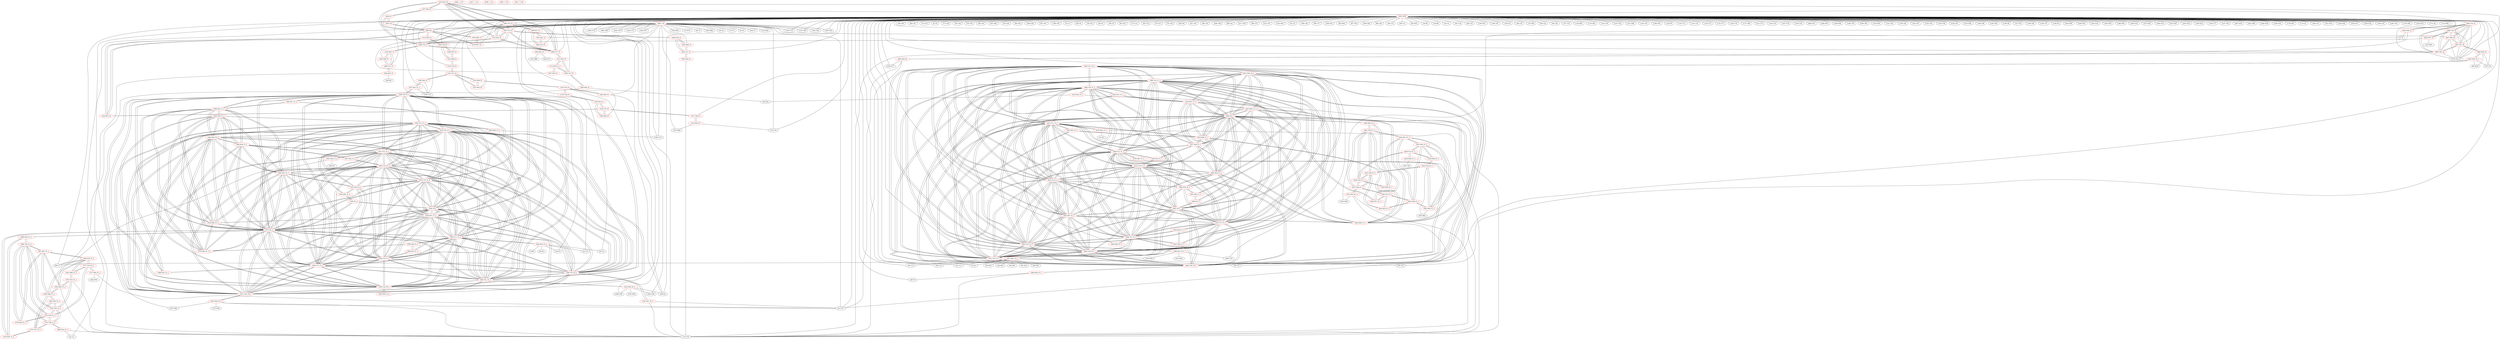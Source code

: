 graph {
	276 [label="(276) R35_T2" color=red]
	277 [label="(277) R52_T1"]
	275 [label="(275) T22_T1"]
	296 [label="(296) T14_T1"]
	297 [label="(297) T15_T1"]
	299 [label="(299) T17_T1"]
	298 [label="(298) T16_T1"]
	312 [label="(312) R35_T1"]
	277 [label="(277) R52_T1" color=red]
	282 [label="(282) D1"]
	276 [label="(276) R35_T2"]
	275 [label="(275) T22_T1"]
	278 [label="(278) R58_T1" color=red]
	279 [label="(279) R57_T1"]
	280 [label="(280) D2"]
	279 [label="(279) R57_T1" color=red]
	280 [label="(280) D2"]
	278 [label="(278) R58_T1"]
	280 [label="(280) D2" color=red]
	282 [label="(282) D1"]
	281 [label="(281) C8"]
	279 [label="(279) R57_T1"]
	278 [label="(278) R58_T1"]
	322 [label="(322) R51_P1"]
	331 [label="(331) R50_P1"]
	281 [label="(281) C8" color=red]
	282 [label="(282) D1"]
	280 [label="(280) D2"]
	282 [label="(282) D1" color=red]
	280 [label="(280) D2"]
	281 [label="(281) C8"]
	277 [label="(277) R52_T1"]
	283 [label="(283) R36_T2" color=red]
	1 [label="(1) P1"]
	112 [label="(112) U8"]
	288 [label="(288) T18_T2"]
	284 [label="(284) R37_T2" color=red]
	195 [label="(195) U14"]
	216 [label="(216) R67"]
	289 [label="(289) T19_T2"]
	285 [label="(285) R38_T2" color=red]
	217 [label="(217) P7"]
	236 [label="(236) D17"]
	112 [label="(112) U8"]
	290 [label="(290) T20_T2"]
	286 [label="(286) R39_T2" color=red]
	69 [label="(69) R28"]
	67 [label="(67) U6"]
	400 [label="(400) R39_T2_3"]
	291 [label="(291) T21_T2"]
	287 [label="(287) R40_T2" color=red]
	290 [label="(290) T20_T2"]
	291 [label="(291) T21_T2"]
	289 [label="(289) T19_T2"]
	275 [label="(275) T22_T1"]
	288 [label="(288) T18_T2"]
	288 [label="(288) T18_T2" color=red]
	290 [label="(290) T20_T2"]
	291 [label="(291) T21_T2"]
	289 [label="(289) T19_T2"]
	287 [label="(287) R40_T2"]
	275 [label="(275) T22_T1"]
	283 [label="(283) R36_T2"]
	289 [label="(289) T19_T2" color=red]
	290 [label="(290) T20_T2"]
	291 [label="(291) T21_T2"]
	287 [label="(287) R40_T2"]
	275 [label="(275) T22_T1"]
	288 [label="(288) T18_T2"]
	284 [label="(284) R37_T2"]
	290 [label="(290) T20_T2" color=red]
	291 [label="(291) T21_T2"]
	289 [label="(289) T19_T2"]
	287 [label="(287) R40_T2"]
	275 [label="(275) T22_T1"]
	288 [label="(288) T18_T2"]
	285 [label="(285) R38_T2"]
	291 [label="(291) T21_T2" color=red]
	290 [label="(290) T20_T2"]
	289 [label="(289) T19_T2"]
	287 [label="(287) R40_T2"]
	275 [label="(275) T22_T1"]
	288 [label="(288) T18_T2"]
	286 [label="(286) R39_T2"]
	292 [label="(292) T10_T1" color=red]
	300 [label="(300) R23_T1"]
	308 [label="(308) R31_T1"]
	301 [label="(301) R27_T1"]
	293 [label="(293) T11_T1" color=red]
	305 [label="(305) R24_T1"]
	309 [label="(309) R32_T1"]
	302 [label="(302) R28_T1"]
	294 [label="(294) T12_T1" color=red]
	310 [label="(310) R33_T1"]
	303 [label="(303) R29_T1"]
	304 [label="(304) R25_T1"]
	295 [label="(295) T13_T1" color=red]
	311 [label="(311) R34_T1"]
	313 [label="(313) R30_T1_T"]
	306 [label="(306) R26_T1"]
	296 [label="(296) T14_T1" color=red]
	297 [label="(297) T15_T1"]
	299 [label="(299) T17_T1"]
	298 [label="(298) T16_T1"]
	312 [label="(312) R35_T1"]
	276 [label="(276) R35_T2"]
	308 [label="(308) R31_T1"]
	297 [label="(297) T15_T1" color=red]
	296 [label="(296) T14_T1"]
	299 [label="(299) T17_T1"]
	298 [label="(298) T16_T1"]
	312 [label="(312) R35_T1"]
	276 [label="(276) R35_T2"]
	309 [label="(309) R32_T1"]
	298 [label="(298) T16_T1" color=red]
	296 [label="(296) T14_T1"]
	297 [label="(297) T15_T1"]
	299 [label="(299) T17_T1"]
	312 [label="(312) R35_T1"]
	276 [label="(276) R35_T2"]
	310 [label="(310) R33_T1"]
	299 [label="(299) T17_T1" color=red]
	296 [label="(296) T14_T1"]
	297 [label="(297) T15_T1"]
	298 [label="(298) T16_T1"]
	312 [label="(312) R35_T1"]
	276 [label="(276) R35_T2"]
	311 [label="(311) R34_T1"]
	300 [label="(300) R23_T1" color=red]
	228 [label="(228) D13"]
	274 [label="(274) R80"]
	292 [label="(292) T10_T1"]
	301 [label="(301) R27_T1" color=red]
	308 [label="(308) R31_T1"]
	292 [label="(292) T10_T1"]
	302 [label="(302) R28_T1" color=red]
	309 [label="(309) R32_T1"]
	293 [label="(293) T11_T1"]
	303 [label="(303) R29_T1" color=red]
	310 [label="(310) R33_T1"]
	294 [label="(294) T12_T1"]
	304 [label="(304) R25_T1" color=red]
	112 [label="(112) U8"]
	49 [label="(49) R21"]
	294 [label="(294) T12_T1"]
	305 [label="(305) R24_T1" color=red]
	112 [label="(112) U8"]
	293 [label="(293) T11_T1"]
	306 [label="(306) R26_T1" color=red]
	68 [label="(68) U7"]
	50 [label="(50) R22"]
	295 [label="(295) T13_T1"]
	307 [label="(307) R30_T1" color=red]
	313 [label="(313) R30_T1_T"]
	308 [label="(308) R31_T1" color=red]
	301 [label="(301) R27_T1"]
	292 [label="(292) T10_T1"]
	296 [label="(296) T14_T1"]
	309 [label="(309) R32_T1" color=red]
	297 [label="(297) T15_T1"]
	293 [label="(293) T11_T1"]
	302 [label="(302) R28_T1"]
	310 [label="(310) R33_T1" color=red]
	298 [label="(298) T16_T1"]
	303 [label="(303) R29_T1"]
	294 [label="(294) T12_T1"]
	311 [label="(311) R34_T1" color=red]
	299 [label="(299) T17_T1"]
	295 [label="(295) T13_T1"]
	313 [label="(313) R30_T1_T"]
	312 [label="(312) R35_T1" color=red]
	296 [label="(296) T14_T1"]
	297 [label="(297) T15_T1"]
	299 [label="(299) T17_T1"]
	298 [label="(298) T16_T1"]
	276 [label="(276) R35_T2"]
	313 [label="(313) R30_T1_T" color=red]
	295 [label="(295) T13_T1"]
	311 [label="(311) R34_T1"]
	307 [label="(307) R30_T1"]
	314 [label="(314) T23_P1" color=red]
	324 [label="(324) R48_P1"]
	327 [label="(327) R43_P1"]
	315 [label="(315) T24_P1"]
	320 [label="(320) R44_P1"]
	315 [label="(315) T24_P1" color=red]
	321 [label="(321) R46_P1"]
	314 [label="(314) T23_P1"]
	316 [label="(316) T27_P1" color=red]
	322 [label="(322) R51_P1"]
	317 [label="(317) T28_P1"]
	325 [label="(325) R53_P1"]
	328 [label="(328) R49_P1"]
	317 [label="(317) T28_P1" color=red]
	323 [label="(323) R52_P1"]
	316 [label="(316) T27_P1"]
	318 [label="(318) T25_P1" color=red]
	319 [label="(319) T29_P1"]
	324 [label="(324) R48_P1"]
	326 [label="(326) R45_P1"]
	209 [label="(209) J2"]
	319 [label="(319) T29_P1" color=red]
	318 [label="(318) T25_P1"]
	325 [label="(325) R53_P1"]
	320 [label="(320) R44_P1" color=red]
	195 [label="(195) U14"]
	357 [label="(357) R23_T1_2"]
	314 [label="(314) T23_P1"]
	321 [label="(321) R46_P1" color=red]
	329 [label="(329) T26_P1"]
	330 [label="(330) R47_P1"]
	315 [label="(315) T24_P1"]
	322 [label="(322) R51_P1" color=red]
	316 [label="(316) T27_P1"]
	331 [label="(331) R50_P1"]
	280 [label="(280) D2"]
	323 [label="(323) R52_P1" color=red]
	113 [label="(113) U9"]
	161 [label="(161) R48"]
	317 [label="(317) T28_P1"]
	324 [label="(324) R48_P1" color=red]
	318 [label="(318) T25_P1"]
	314 [label="(314) T23_P1"]
	327 [label="(327) R43_P1"]
	325 [label="(325) R53_P1" color=red]
	319 [label="(319) T29_P1"]
	316 [label="(316) T27_P1"]
	328 [label="(328) R49_P1"]
	326 [label="(326) R45_P1" color=red]
	318 [label="(318) T25_P1"]
	209 [label="(209) J2"]
	327 [label="(327) R43_P1" color=red]
	324 [label="(324) R48_P1"]
	314 [label="(314) T23_P1"]
	328 [label="(328) R49_P1" color=red]
	316 [label="(316) T27_P1"]
	325 [label="(325) R53_P1"]
	329 [label="(329) T26_P1" color=red]
	331 [label="(331) R50_P1"]
	321 [label="(321) R46_P1"]
	330 [label="(330) R47_P1"]
	330 [label="(330) R47_P1" color=red]
	329 [label="(329) T26_P1"]
	321 [label="(321) R46_P1"]
	331 [label="(331) R50_P1" color=red]
	329 [label="(329) T26_P1"]
	322 [label="(322) R51_P1"]
	280 [label="(280) D2"]
	332 [label="(332) T22_T1_2" color=red]
	349 [label="(349) T10_T1_2"]
	350 [label="(350) T11_T1_2"]
	351 [label="(351) T12_T1_2"]
	352 [label="(352) T13_T1_2"]
	347 [label="(347) T20_T2_2"]
	353 [label="(353) T14_T1_2"]
	354 [label="(354) T15_T1_2"]
	345 [label="(345) T18_T2_2"]
	348 [label="(348) T21_T2_2"]
	346 [label="(346) T19_T2_2"]
	338 [label="(338) C8_2"]
	355 [label="(355) T16_T1_2"]
	356 [label="(356) T17_T1_2"]
	337 [label="(337) D2_2"]
	336 [label="(336) R57_T1_2"]
	333 [label="(333) R35_T2_2"]
	334 [label="(334) R52_T1_2"]
	344 [label="(344) R40_T2_2"]
	333 [label="(333) R35_T2_2" color=red]
	334 [label="(334) R52_T1_2"]
	332 [label="(332) T22_T1_2"]
	353 [label="(353) T14_T1_2"]
	354 [label="(354) T15_T1_2"]
	356 [label="(356) T17_T1_2"]
	355 [label="(355) T16_T1_2"]
	369 [label="(369) R35_T1_2"]
	334 [label="(334) R52_T1_2" color=red]
	339 [label="(339) D1_2"]
	333 [label="(333) R35_T2_2"]
	332 [label="(332) T22_T1_2"]
	335 [label="(335) R58_T1_2" color=red]
	337 [label="(337) D2_2"]
	344 [label="(344) R40_T2_2"]
	358 [label="(358) R27_T1_2"]
	370 [label="(370) R28_T1_T_2"]
	360 [label="(360) R29_T1_2"]
	364 [label="(364) R30_T1_2"]
	369 [label="(369) R35_T1_2"]
	336 [label="(336) R57_T1_2"]
	336 [label="(336) R57_T1_2" color=red]
	349 [label="(349) T10_T1_2"]
	350 [label="(350) T11_T1_2"]
	351 [label="(351) T12_T1_2"]
	352 [label="(352) T13_T1_2"]
	347 [label="(347) T20_T2_2"]
	353 [label="(353) T14_T1_2"]
	354 [label="(354) T15_T1_2"]
	345 [label="(345) T18_T2_2"]
	348 [label="(348) T21_T2_2"]
	346 [label="(346) T19_T2_2"]
	338 [label="(338) C8_2"]
	355 [label="(355) T16_T1_2"]
	356 [label="(356) T17_T1_2"]
	337 [label="(337) D2_2"]
	332 [label="(332) T22_T1_2"]
	335 [label="(335) R58_T1_2"]
	337 [label="(337) D2_2" color=red]
	335 [label="(335) R58_T1_2"]
	344 [label="(344) R40_T2_2"]
	358 [label="(358) R27_T1_2"]
	370 [label="(370) R28_T1_T_2"]
	360 [label="(360) R29_T1_2"]
	364 [label="(364) R30_T1_2"]
	369 [label="(369) R35_T1_2"]
	349 [label="(349) T10_T1_2"]
	350 [label="(350) T11_T1_2"]
	351 [label="(351) T12_T1_2"]
	352 [label="(352) T13_T1_2"]
	347 [label="(347) T20_T2_2"]
	353 [label="(353) T14_T1_2"]
	354 [label="(354) T15_T1_2"]
	345 [label="(345) T18_T2_2"]
	348 [label="(348) T21_T2_2"]
	346 [label="(346) T19_T2_2"]
	338 [label="(338) C8_2"]
	355 [label="(355) T16_T1_2"]
	356 [label="(356) T17_T1_2"]
	332 [label="(332) T22_T1_2"]
	336 [label="(336) R57_T1_2"]
	339 [label="(339) D1_2"]
	379 [label="(379) R51_P1_2"]
	388 [label="(388) R50_P1_2"]
	338 [label="(338) C8_2" color=red]
	349 [label="(349) T10_T1_2"]
	350 [label="(350) T11_T1_2"]
	351 [label="(351) T12_T1_2"]
	352 [label="(352) T13_T1_2"]
	347 [label="(347) T20_T2_2"]
	353 [label="(353) T14_T1_2"]
	354 [label="(354) T15_T1_2"]
	345 [label="(345) T18_T2_2"]
	348 [label="(348) T21_T2_2"]
	346 [label="(346) T19_T2_2"]
	355 [label="(355) T16_T1_2"]
	356 [label="(356) T17_T1_2"]
	337 [label="(337) D2_2"]
	332 [label="(332) T22_T1_2"]
	336 [label="(336) R57_T1_2"]
	339 [label="(339) D1_2"]
	339 [label="(339) D1_2" color=red]
	337 [label="(337) D2_2"]
	338 [label="(338) C8_2"]
	334 [label="(334) R52_T1_2"]
	340 [label="(340) R36_T2_2" color=red]
	345 [label="(345) T18_T2_2"]
	341 [label="(341) R37_T2_2" color=red]
	217 [label="(217) P7"]
	112 [label="(112) U8"]
	346 [label="(346) T19_T2_2"]
	342 [label="(342) R38_T2_2" color=red]
	137 [label="(137) R38"]
	217 [label="(217) P7"]
	257 [label="(257) D48"]
	112 [label="(112) U8"]
	347 [label="(347) T20_T2_2"]
	343 [label="(343) R39_T2_2" color=red]
	209 [label="(209) J2"]
	210 [label="(210) R59"]
	206 [label="(206) C89"]
	205 [label="(205) C88"]
	348 [label="(348) T21_T2_2"]
	344 [label="(344) R40_T2_2" color=red]
	337 [label="(337) D2_2"]
	335 [label="(335) R58_T1_2"]
	358 [label="(358) R27_T1_2"]
	370 [label="(370) R28_T1_T_2"]
	360 [label="(360) R29_T1_2"]
	364 [label="(364) R30_T1_2"]
	369 [label="(369) R35_T1_2"]
	347 [label="(347) T20_T2_2"]
	348 [label="(348) T21_T2_2"]
	346 [label="(346) T19_T2_2"]
	332 [label="(332) T22_T1_2"]
	345 [label="(345) T18_T2_2"]
	345 [label="(345) T18_T2_2" color=red]
	349 [label="(349) T10_T1_2"]
	350 [label="(350) T11_T1_2"]
	351 [label="(351) T12_T1_2"]
	352 [label="(352) T13_T1_2"]
	347 [label="(347) T20_T2_2"]
	353 [label="(353) T14_T1_2"]
	354 [label="(354) T15_T1_2"]
	348 [label="(348) T21_T2_2"]
	346 [label="(346) T19_T2_2"]
	338 [label="(338) C8_2"]
	355 [label="(355) T16_T1_2"]
	356 [label="(356) T17_T1_2"]
	337 [label="(337) D2_2"]
	332 [label="(332) T22_T1_2"]
	336 [label="(336) R57_T1_2"]
	344 [label="(344) R40_T2_2"]
	340 [label="(340) R36_T2_2"]
	346 [label="(346) T19_T2_2" color=red]
	349 [label="(349) T10_T1_2"]
	350 [label="(350) T11_T1_2"]
	351 [label="(351) T12_T1_2"]
	352 [label="(352) T13_T1_2"]
	347 [label="(347) T20_T2_2"]
	353 [label="(353) T14_T1_2"]
	354 [label="(354) T15_T1_2"]
	345 [label="(345) T18_T2_2"]
	348 [label="(348) T21_T2_2"]
	338 [label="(338) C8_2"]
	355 [label="(355) T16_T1_2"]
	356 [label="(356) T17_T1_2"]
	337 [label="(337) D2_2"]
	332 [label="(332) T22_T1_2"]
	336 [label="(336) R57_T1_2"]
	344 [label="(344) R40_T2_2"]
	341 [label="(341) R37_T2_2"]
	347 [label="(347) T20_T2_2" color=red]
	349 [label="(349) T10_T1_2"]
	350 [label="(350) T11_T1_2"]
	351 [label="(351) T12_T1_2"]
	352 [label="(352) T13_T1_2"]
	353 [label="(353) T14_T1_2"]
	354 [label="(354) T15_T1_2"]
	345 [label="(345) T18_T2_2"]
	348 [label="(348) T21_T2_2"]
	346 [label="(346) T19_T2_2"]
	338 [label="(338) C8_2"]
	355 [label="(355) T16_T1_2"]
	356 [label="(356) T17_T1_2"]
	337 [label="(337) D2_2"]
	332 [label="(332) T22_T1_2"]
	336 [label="(336) R57_T1_2"]
	344 [label="(344) R40_T2_2"]
	342 [label="(342) R38_T2_2"]
	348 [label="(348) T21_T2_2" color=red]
	349 [label="(349) T10_T1_2"]
	350 [label="(350) T11_T1_2"]
	351 [label="(351) T12_T1_2"]
	352 [label="(352) T13_T1_2"]
	347 [label="(347) T20_T2_2"]
	353 [label="(353) T14_T1_2"]
	354 [label="(354) T15_T1_2"]
	345 [label="(345) T18_T2_2"]
	346 [label="(346) T19_T2_2"]
	338 [label="(338) C8_2"]
	355 [label="(355) T16_T1_2"]
	356 [label="(356) T17_T1_2"]
	337 [label="(337) D2_2"]
	332 [label="(332) T22_T1_2"]
	336 [label="(336) R57_T1_2"]
	344 [label="(344) R40_T2_2"]
	343 [label="(343) R39_T2_2"]
	349 [label="(349) T10_T1_2" color=red]
	350 [label="(350) T11_T1_2"]
	351 [label="(351) T12_T1_2"]
	352 [label="(352) T13_T1_2"]
	347 [label="(347) T20_T2_2"]
	353 [label="(353) T14_T1_2"]
	354 [label="(354) T15_T1_2"]
	345 [label="(345) T18_T2_2"]
	348 [label="(348) T21_T2_2"]
	346 [label="(346) T19_T2_2"]
	338 [label="(338) C8_2"]
	355 [label="(355) T16_T1_2"]
	356 [label="(356) T17_T1_2"]
	337 [label="(337) D2_2"]
	332 [label="(332) T22_T1_2"]
	336 [label="(336) R57_T1_2"]
	357 [label="(357) R23_T1_2"]
	365 [label="(365) R31_T1_2"]
	358 [label="(358) R27_T1_2"]
	350 [label="(350) T11_T1_2" color=red]
	349 [label="(349) T10_T1_2"]
	351 [label="(351) T12_T1_2"]
	352 [label="(352) T13_T1_2"]
	347 [label="(347) T20_T2_2"]
	353 [label="(353) T14_T1_2"]
	354 [label="(354) T15_T1_2"]
	345 [label="(345) T18_T2_2"]
	348 [label="(348) T21_T2_2"]
	346 [label="(346) T19_T2_2"]
	338 [label="(338) C8_2"]
	355 [label="(355) T16_T1_2"]
	356 [label="(356) T17_T1_2"]
	337 [label="(337) D2_2"]
	332 [label="(332) T22_T1_2"]
	336 [label="(336) R57_T1_2"]
	362 [label="(362) R24_T1_2"]
	366 [label="(366) R32_T1_2"]
	359 [label="(359) R28_T1_2"]
	351 [label="(351) T12_T1_2" color=red]
	349 [label="(349) T10_T1_2"]
	350 [label="(350) T11_T1_2"]
	352 [label="(352) T13_T1_2"]
	347 [label="(347) T20_T2_2"]
	353 [label="(353) T14_T1_2"]
	354 [label="(354) T15_T1_2"]
	345 [label="(345) T18_T2_2"]
	348 [label="(348) T21_T2_2"]
	346 [label="(346) T19_T2_2"]
	338 [label="(338) C8_2"]
	355 [label="(355) T16_T1_2"]
	356 [label="(356) T17_T1_2"]
	337 [label="(337) D2_2"]
	332 [label="(332) T22_T1_2"]
	336 [label="(336) R57_T1_2"]
	367 [label="(367) R33_T1_2"]
	360 [label="(360) R29_T1_2"]
	361 [label="(361) R25_T1_2"]
	352 [label="(352) T13_T1_2" color=red]
	349 [label="(349) T10_T1_2"]
	350 [label="(350) T11_T1_2"]
	351 [label="(351) T12_T1_2"]
	347 [label="(347) T20_T2_2"]
	353 [label="(353) T14_T1_2"]
	354 [label="(354) T15_T1_2"]
	345 [label="(345) T18_T2_2"]
	348 [label="(348) T21_T2_2"]
	346 [label="(346) T19_T2_2"]
	338 [label="(338) C8_2"]
	355 [label="(355) T16_T1_2"]
	356 [label="(356) T17_T1_2"]
	337 [label="(337) D2_2"]
	332 [label="(332) T22_T1_2"]
	336 [label="(336) R57_T1_2"]
	368 [label="(368) R34_T1_2"]
	364 [label="(364) R30_T1_2"]
	363 [label="(363) R26_T1_2"]
	353 [label="(353) T14_T1_2" color=red]
	349 [label="(349) T10_T1_2"]
	350 [label="(350) T11_T1_2"]
	351 [label="(351) T12_T1_2"]
	352 [label="(352) T13_T1_2"]
	347 [label="(347) T20_T2_2"]
	354 [label="(354) T15_T1_2"]
	345 [label="(345) T18_T2_2"]
	348 [label="(348) T21_T2_2"]
	346 [label="(346) T19_T2_2"]
	338 [label="(338) C8_2"]
	355 [label="(355) T16_T1_2"]
	356 [label="(356) T17_T1_2"]
	337 [label="(337) D2_2"]
	332 [label="(332) T22_T1_2"]
	336 [label="(336) R57_T1_2"]
	369 [label="(369) R35_T1_2"]
	333 [label="(333) R35_T2_2"]
	365 [label="(365) R31_T1_2"]
	354 [label="(354) T15_T1_2" color=red]
	349 [label="(349) T10_T1_2"]
	350 [label="(350) T11_T1_2"]
	351 [label="(351) T12_T1_2"]
	352 [label="(352) T13_T1_2"]
	347 [label="(347) T20_T2_2"]
	353 [label="(353) T14_T1_2"]
	345 [label="(345) T18_T2_2"]
	348 [label="(348) T21_T2_2"]
	346 [label="(346) T19_T2_2"]
	338 [label="(338) C8_2"]
	355 [label="(355) T16_T1_2"]
	356 [label="(356) T17_T1_2"]
	337 [label="(337) D2_2"]
	332 [label="(332) T22_T1_2"]
	336 [label="(336) R57_T1_2"]
	369 [label="(369) R35_T1_2"]
	333 [label="(333) R35_T2_2"]
	366 [label="(366) R32_T1_2"]
	355 [label="(355) T16_T1_2" color=red]
	349 [label="(349) T10_T1_2"]
	350 [label="(350) T11_T1_2"]
	351 [label="(351) T12_T1_2"]
	352 [label="(352) T13_T1_2"]
	347 [label="(347) T20_T2_2"]
	353 [label="(353) T14_T1_2"]
	354 [label="(354) T15_T1_2"]
	345 [label="(345) T18_T2_2"]
	348 [label="(348) T21_T2_2"]
	346 [label="(346) T19_T2_2"]
	338 [label="(338) C8_2"]
	356 [label="(356) T17_T1_2"]
	337 [label="(337) D2_2"]
	332 [label="(332) T22_T1_2"]
	336 [label="(336) R57_T1_2"]
	369 [label="(369) R35_T1_2"]
	333 [label="(333) R35_T2_2"]
	367 [label="(367) R33_T1_2"]
	356 [label="(356) T17_T1_2" color=red]
	349 [label="(349) T10_T1_2"]
	350 [label="(350) T11_T1_2"]
	351 [label="(351) T12_T1_2"]
	352 [label="(352) T13_T1_2"]
	347 [label="(347) T20_T2_2"]
	353 [label="(353) T14_T1_2"]
	354 [label="(354) T15_T1_2"]
	345 [label="(345) T18_T2_2"]
	348 [label="(348) T21_T2_2"]
	346 [label="(346) T19_T2_2"]
	338 [label="(338) C8_2"]
	355 [label="(355) T16_T1_2"]
	337 [label="(337) D2_2"]
	332 [label="(332) T22_T1_2"]
	336 [label="(336) R57_T1_2"]
	369 [label="(369) R35_T1_2"]
	333 [label="(333) R35_T2_2"]
	368 [label="(368) R34_T1_2"]
	357 [label="(357) R23_T1_2" color=red]
	320 [label="(320) R44_P1"]
	195 [label="(195) U14"]
	349 [label="(349) T10_T1_2"]
	358 [label="(358) R27_T1_2" color=red]
	337 [label="(337) D2_2"]
	335 [label="(335) R58_T1_2"]
	344 [label="(344) R40_T2_2"]
	370 [label="(370) R28_T1_T_2"]
	360 [label="(360) R29_T1_2"]
	364 [label="(364) R30_T1_2"]
	369 [label="(369) R35_T1_2"]
	365 [label="(365) R31_T1_2"]
	349 [label="(349) T10_T1_2"]
	359 [label="(359) R28_T1_2" color=red]
	366 [label="(366) R32_T1_2"]
	350 [label="(350) T11_T1_2"]
	370 [label="(370) R28_T1_T_2"]
	360 [label="(360) R29_T1_2" color=red]
	337 [label="(337) D2_2"]
	335 [label="(335) R58_T1_2"]
	344 [label="(344) R40_T2_2"]
	358 [label="(358) R27_T1_2"]
	370 [label="(370) R28_T1_T_2"]
	364 [label="(364) R30_T1_2"]
	369 [label="(369) R35_T1_2"]
	367 [label="(367) R33_T1_2"]
	351 [label="(351) T12_T1_2"]
	361 [label="(361) R25_T1_2" color=red]
	46 [label="(46) R17"]
	68 [label="(68) U7"]
	351 [label="(351) T12_T1_2"]
	362 [label="(362) R24_T1_2" color=red]
	20 [label="(20) U3"]
	3 [label="(3) R9"]
	6 [label="(6) R11"]
	24 [label="(24) P3"]
	22 [label="(22) U4"]
	350 [label="(350) T11_T1_2"]
	363 [label="(363) R26_T1_2" color=red]
	190 [label="(190) U13"]
	352 [label="(352) T13_T1_2"]
	364 [label="(364) R30_T1_2" color=red]
	337 [label="(337) D2_2"]
	335 [label="(335) R58_T1_2"]
	344 [label="(344) R40_T2_2"]
	358 [label="(358) R27_T1_2"]
	370 [label="(370) R28_T1_T_2"]
	360 [label="(360) R29_T1_2"]
	369 [label="(369) R35_T1_2"]
	352 [label="(352) T13_T1_2"]
	368 [label="(368) R34_T1_2"]
	365 [label="(365) R31_T1_2" color=red]
	358 [label="(358) R27_T1_2"]
	349 [label="(349) T10_T1_2"]
	353 [label="(353) T14_T1_2"]
	366 [label="(366) R32_T1_2" color=red]
	354 [label="(354) T15_T1_2"]
	350 [label="(350) T11_T1_2"]
	359 [label="(359) R28_T1_2"]
	367 [label="(367) R33_T1_2" color=red]
	355 [label="(355) T16_T1_2"]
	360 [label="(360) R29_T1_2"]
	351 [label="(351) T12_T1_2"]
	368 [label="(368) R34_T1_2" color=red]
	356 [label="(356) T17_T1_2"]
	352 [label="(352) T13_T1_2"]
	364 [label="(364) R30_T1_2"]
	369 [label="(369) R35_T1_2" color=red]
	337 [label="(337) D2_2"]
	335 [label="(335) R58_T1_2"]
	344 [label="(344) R40_T2_2"]
	358 [label="(358) R27_T1_2"]
	370 [label="(370) R28_T1_T_2"]
	360 [label="(360) R29_T1_2"]
	364 [label="(364) R30_T1_2"]
	353 [label="(353) T14_T1_2"]
	354 [label="(354) T15_T1_2"]
	356 [label="(356) T17_T1_2"]
	355 [label="(355) T16_T1_2"]
	333 [label="(333) R35_T2_2"]
	370 [label="(370) R28_T1_T_2" color=red]
	337 [label="(337) D2_2"]
	335 [label="(335) R58_T1_2"]
	344 [label="(344) R40_T2_2"]
	358 [label="(358) R27_T1_2"]
	360 [label="(360) R29_T1_2"]
	364 [label="(364) R30_T1_2"]
	369 [label="(369) R35_T1_2"]
	359 [label="(359) R28_T1_2"]
	371 [label="(371) T23_P1_2" color=red]
	381 [label="(381) R48_P1_2"]
	384 [label="(384) R43_P1_2"]
	372 [label="(372) T24_P1_2"]
	377 [label="(377) R44_P1_2"]
	372 [label="(372) T24_P1_2" color=red]
	386 [label="(386) T26_P1_2"]
	376 [label="(376) T29_P1_2"]
	374 [label="(374) T28_P1_2"]
	378 [label="(378) R46_P1_2"]
	371 [label="(371) T23_P1_2"]
	373 [label="(373) T27_P1_2" color=red]
	379 [label="(379) R51_P1_2"]
	374 [label="(374) T28_P1_2"]
	382 [label="(382) R53_P1_2"]
	385 [label="(385) R49_P1_2"]
	374 [label="(374) T28_P1_2" color=red]
	386 [label="(386) T26_P1_2"]
	372 [label="(372) T24_P1_2"]
	376 [label="(376) T29_P1_2"]
	380 [label="(380) R52_P1_2"]
	373 [label="(373) T27_P1_2"]
	375 [label="(375) T25_P1_2" color=red]
	376 [label="(376) T29_P1_2"]
	381 [label="(381) R48_P1_2"]
	383 [label="(383) R45_P1_2"]
	112 [label="(112) U8"]
	376 [label="(376) T29_P1_2" color=red]
	386 [label="(386) T26_P1_2"]
	372 [label="(372) T24_P1_2"]
	374 [label="(374) T28_P1_2"]
	375 [label="(375) T25_P1_2"]
	382 [label="(382) R53_P1_2"]
	377 [label="(377) R44_P1_2" color=red]
	217 [label="(217) P7"]
	264 [label="(264) R70"]
	371 [label="(371) T23_P1_2"]
	378 [label="(378) R46_P1_2" color=red]
	386 [label="(386) T26_P1_2"]
	387 [label="(387) R47_P1_2"]
	372 [label="(372) T24_P1_2"]
	379 [label="(379) R51_P1_2" color=red]
	373 [label="(373) T27_P1_2"]
	388 [label="(388) R50_P1_2"]
	337 [label="(337) D2_2"]
	380 [label="(380) R52_P1_2" color=red]
	112 [label="(112) U8"]
	21 [label="(21) U1"]
	374 [label="(374) T28_P1_2"]
	381 [label="(381) R48_P1_2" color=red]
	375 [label="(375) T25_P1_2"]
	371 [label="(371) T23_P1_2"]
	384 [label="(384) R43_P1_2"]
	382 [label="(382) R53_P1_2" color=red]
	376 [label="(376) T29_P1_2"]
	373 [label="(373) T27_P1_2"]
	385 [label="(385) R49_P1_2"]
	383 [label="(383) R45_P1_2" color=red]
	387 [label="(387) R47_P1_2"]
	384 [label="(384) R43_P1_2"]
	385 [label="(385) R49_P1_2"]
	375 [label="(375) T25_P1_2"]
	112 [label="(112) U8"]
	384 [label="(384) R43_P1_2" color=red]
	381 [label="(381) R48_P1_2"]
	371 [label="(371) T23_P1_2"]
	387 [label="(387) R47_P1_2"]
	383 [label="(383) R45_P1_2"]
	385 [label="(385) R49_P1_2"]
	385 [label="(385) R49_P1_2" color=red]
	387 [label="(387) R47_P1_2"]
	383 [label="(383) R45_P1_2"]
	384 [label="(384) R43_P1_2"]
	373 [label="(373) T27_P1_2"]
	382 [label="(382) R53_P1_2"]
	386 [label="(386) T26_P1_2" color=red]
	388 [label="(388) R50_P1_2"]
	372 [label="(372) T24_P1_2"]
	376 [label="(376) T29_P1_2"]
	374 [label="(374) T28_P1_2"]
	378 [label="(378) R46_P1_2"]
	387 [label="(387) R47_P1_2"]
	387 [label="(387) R47_P1_2" color=red]
	383 [label="(383) R45_P1_2"]
	384 [label="(384) R43_P1_2"]
	385 [label="(385) R49_P1_2"]
	386 [label="(386) T26_P1_2"]
	378 [label="(378) R46_P1_2"]
	388 [label="(388) R50_P1_2" color=red]
	386 [label="(386) T26_P1_2"]
	379 [label="(379) R51_P1_2"]
	337 [label="(337) D2_2"]
	389 [label="(389) T22_T1_3" color=red]
	406 [label="(406) T10_T1_3"]
	407 [label="(407) T11_T1_3"]
	408 [label="(408) T12_T1_3"]
	409 [label="(409) T13_T1_3"]
	404 [label="(404) T20_T2_3"]
	410 [label="(410) T14_T1_3"]
	411 [label="(411) T15_T1_3"]
	402 [label="(402) T18_T2_3"]
	405 [label="(405) T21_T2_3"]
	403 [label="(403) T19_T2_3"]
	395 [label="(395) C8_3"]
	412 [label="(412) T16_T1_3"]
	413 [label="(413) T17_T1_3"]
	394 [label="(394) D2_3"]
	393 [label="(393) R57_T1_3"]
	390 [label="(390) R35_T2_3"]
	391 [label="(391) R52_T1_3"]
	401 [label="(401) R40_T2_3"]
	390 [label="(390) R35_T2_3" color=red]
	391 [label="(391) R52_T1_3"]
	389 [label="(389) T22_T1_3"]
	410 [label="(410) T14_T1_3"]
	411 [label="(411) T15_T1_3"]
	413 [label="(413) T17_T1_3"]
	412 [label="(412) T16_T1_3"]
	426 [label="(426) R35_T1_3"]
	391 [label="(391) R52_T1_3" color=red]
	396 [label="(396) D1_3"]
	390 [label="(390) R35_T2_3"]
	389 [label="(389) T22_T1_3"]
	392 [label="(392) R58_T1_3" color=red]
	394 [label="(394) D2_3"]
	401 [label="(401) R40_T2_3"]
	415 [label="(415) R27_T1_3"]
	416 [label="(416) R28_T1_3"]
	417 [label="(417) R29_T1_3"]
	427 [label="(427) R30_T1_T_3"]
	426 [label="(426) R35_T1_3"]
	393 [label="(393) R57_T1_3"]
	393 [label="(393) R57_T1_3" color=red]
	406 [label="(406) T10_T1_3"]
	407 [label="(407) T11_T1_3"]
	408 [label="(408) T12_T1_3"]
	409 [label="(409) T13_T1_3"]
	404 [label="(404) T20_T2_3"]
	410 [label="(410) T14_T1_3"]
	411 [label="(411) T15_T1_3"]
	402 [label="(402) T18_T2_3"]
	405 [label="(405) T21_T2_3"]
	403 [label="(403) T19_T2_3"]
	395 [label="(395) C8_3"]
	412 [label="(412) T16_T1_3"]
	413 [label="(413) T17_T1_3"]
	394 [label="(394) D2_3"]
	389 [label="(389) T22_T1_3"]
	392 [label="(392) R58_T1_3"]
	394 [label="(394) D2_3" color=red]
	392 [label="(392) R58_T1_3"]
	401 [label="(401) R40_T2_3"]
	415 [label="(415) R27_T1_3"]
	416 [label="(416) R28_T1_3"]
	417 [label="(417) R29_T1_3"]
	427 [label="(427) R30_T1_T_3"]
	426 [label="(426) R35_T1_3"]
	406 [label="(406) T10_T1_3"]
	407 [label="(407) T11_T1_3"]
	408 [label="(408) T12_T1_3"]
	409 [label="(409) T13_T1_3"]
	404 [label="(404) T20_T2_3"]
	410 [label="(410) T14_T1_3"]
	411 [label="(411) T15_T1_3"]
	402 [label="(402) T18_T2_3"]
	405 [label="(405) T21_T2_3"]
	403 [label="(403) T19_T2_3"]
	395 [label="(395) C8_3"]
	412 [label="(412) T16_T1_3"]
	413 [label="(413) T17_T1_3"]
	389 [label="(389) T22_T1_3"]
	393 [label="(393) R57_T1_3"]
	396 [label="(396) D1_3"]
	436 [label="(436) R51_P1_3"]
	445 [label="(445) R50_P1_3"]
	395 [label="(395) C8_3" color=red]
	406 [label="(406) T10_T1_3"]
	407 [label="(407) T11_T1_3"]
	408 [label="(408) T12_T1_3"]
	409 [label="(409) T13_T1_3"]
	404 [label="(404) T20_T2_3"]
	410 [label="(410) T14_T1_3"]
	411 [label="(411) T15_T1_3"]
	402 [label="(402) T18_T2_3"]
	405 [label="(405) T21_T2_3"]
	403 [label="(403) T19_T2_3"]
	412 [label="(412) T16_T1_3"]
	413 [label="(413) T17_T1_3"]
	394 [label="(394) D2_3"]
	389 [label="(389) T22_T1_3"]
	393 [label="(393) R57_T1_3"]
	396 [label="(396) D1_3"]
	396 [label="(396) D1_3" color=red]
	394 [label="(394) D2_3"]
	395 [label="(395) C8_3"]
	391 [label="(391) R52_T1_3"]
	397 [label="(397) R36_T2_3" color=red]
	43 [label="(43) C13"]
	68 [label="(68) U7"]
	44 [label="(44) R30"]
	56 [label="(56) C12"]
	42 [label="(42) FB1"]
	41 [label="(41) C11"]
	33 [label="(33) J1"]
	61 [label="(61) R31"]
	62 [label="(62) R32"]
	63 [label="(63) R33"]
	64 [label="(64) C21"]
	65 [label="(65) C24"]
	402 [label="(402) T18_T2_3"]
	398 [label="(398) R37_T2_3" color=red]
	100 [label="(100) R49"]
	109 [label="(109) U10"]
	101 [label="(101) R52"]
	403 [label="(403) T19_T2_3"]
	399 [label="(399) R38_T2_3" color=red]
	112 [label="(112) U8"]
	28 [label="(28) U5"]
	404 [label="(404) T20_T2_3"]
	400 [label="(400) R39_T2_3" color=red]
	69 [label="(69) R28"]
	67 [label="(67) U6"]
	286 [label="(286) R39_T2"]
	405 [label="(405) T21_T2_3"]
	401 [label="(401) R40_T2_3" color=red]
	394 [label="(394) D2_3"]
	392 [label="(392) R58_T1_3"]
	415 [label="(415) R27_T1_3"]
	416 [label="(416) R28_T1_3"]
	417 [label="(417) R29_T1_3"]
	427 [label="(427) R30_T1_T_3"]
	426 [label="(426) R35_T1_3"]
	404 [label="(404) T20_T2_3"]
	405 [label="(405) T21_T2_3"]
	403 [label="(403) T19_T2_3"]
	389 [label="(389) T22_T1_3"]
	402 [label="(402) T18_T2_3"]
	402 [label="(402) T18_T2_3" color=red]
	406 [label="(406) T10_T1_3"]
	407 [label="(407) T11_T1_3"]
	408 [label="(408) T12_T1_3"]
	409 [label="(409) T13_T1_3"]
	404 [label="(404) T20_T2_3"]
	410 [label="(410) T14_T1_3"]
	411 [label="(411) T15_T1_3"]
	405 [label="(405) T21_T2_3"]
	403 [label="(403) T19_T2_3"]
	395 [label="(395) C8_3"]
	412 [label="(412) T16_T1_3"]
	413 [label="(413) T17_T1_3"]
	394 [label="(394) D2_3"]
	389 [label="(389) T22_T1_3"]
	393 [label="(393) R57_T1_3"]
	401 [label="(401) R40_T2_3"]
	397 [label="(397) R36_T2_3"]
	403 [label="(403) T19_T2_3" color=red]
	406 [label="(406) T10_T1_3"]
	407 [label="(407) T11_T1_3"]
	408 [label="(408) T12_T1_3"]
	409 [label="(409) T13_T1_3"]
	404 [label="(404) T20_T2_3"]
	410 [label="(410) T14_T1_3"]
	411 [label="(411) T15_T1_3"]
	402 [label="(402) T18_T2_3"]
	405 [label="(405) T21_T2_3"]
	395 [label="(395) C8_3"]
	412 [label="(412) T16_T1_3"]
	413 [label="(413) T17_T1_3"]
	394 [label="(394) D2_3"]
	389 [label="(389) T22_T1_3"]
	393 [label="(393) R57_T1_3"]
	401 [label="(401) R40_T2_3"]
	398 [label="(398) R37_T2_3"]
	404 [label="(404) T20_T2_3" color=red]
	406 [label="(406) T10_T1_3"]
	407 [label="(407) T11_T1_3"]
	408 [label="(408) T12_T1_3"]
	409 [label="(409) T13_T1_3"]
	410 [label="(410) T14_T1_3"]
	411 [label="(411) T15_T1_3"]
	402 [label="(402) T18_T2_3"]
	405 [label="(405) T21_T2_3"]
	403 [label="(403) T19_T2_3"]
	395 [label="(395) C8_3"]
	412 [label="(412) T16_T1_3"]
	413 [label="(413) T17_T1_3"]
	394 [label="(394) D2_3"]
	389 [label="(389) T22_T1_3"]
	393 [label="(393) R57_T1_3"]
	401 [label="(401) R40_T2_3"]
	399 [label="(399) R38_T2_3"]
	405 [label="(405) T21_T2_3" color=red]
	406 [label="(406) T10_T1_3"]
	407 [label="(407) T11_T1_3"]
	408 [label="(408) T12_T1_3"]
	409 [label="(409) T13_T1_3"]
	404 [label="(404) T20_T2_3"]
	410 [label="(410) T14_T1_3"]
	411 [label="(411) T15_T1_3"]
	402 [label="(402) T18_T2_3"]
	403 [label="(403) T19_T2_3"]
	395 [label="(395) C8_3"]
	412 [label="(412) T16_T1_3"]
	413 [label="(413) T17_T1_3"]
	394 [label="(394) D2_3"]
	389 [label="(389) T22_T1_3"]
	393 [label="(393) R57_T1_3"]
	401 [label="(401) R40_T2_3"]
	400 [label="(400) R39_T2_3"]
	406 [label="(406) T10_T1_3" color=red]
	407 [label="(407) T11_T1_3"]
	408 [label="(408) T12_T1_3"]
	409 [label="(409) T13_T1_3"]
	404 [label="(404) T20_T2_3"]
	410 [label="(410) T14_T1_3"]
	411 [label="(411) T15_T1_3"]
	402 [label="(402) T18_T2_3"]
	405 [label="(405) T21_T2_3"]
	403 [label="(403) T19_T2_3"]
	395 [label="(395) C8_3"]
	412 [label="(412) T16_T1_3"]
	413 [label="(413) T17_T1_3"]
	394 [label="(394) D2_3"]
	389 [label="(389) T22_T1_3"]
	393 [label="(393) R57_T1_3"]
	414 [label="(414) R23_T1_3"]
	422 [label="(422) R31_T1_3"]
	415 [label="(415) R27_T1_3"]
	407 [label="(407) T11_T1_3" color=red]
	406 [label="(406) T10_T1_3"]
	408 [label="(408) T12_T1_3"]
	409 [label="(409) T13_T1_3"]
	404 [label="(404) T20_T2_3"]
	410 [label="(410) T14_T1_3"]
	411 [label="(411) T15_T1_3"]
	402 [label="(402) T18_T2_3"]
	405 [label="(405) T21_T2_3"]
	403 [label="(403) T19_T2_3"]
	395 [label="(395) C8_3"]
	412 [label="(412) T16_T1_3"]
	413 [label="(413) T17_T1_3"]
	394 [label="(394) D2_3"]
	389 [label="(389) T22_T1_3"]
	393 [label="(393) R57_T1_3"]
	419 [label="(419) R24_T1_3"]
	423 [label="(423) R32_T1_3"]
	416 [label="(416) R28_T1_3"]
	408 [label="(408) T12_T1_3" color=red]
	406 [label="(406) T10_T1_3"]
	407 [label="(407) T11_T1_3"]
	409 [label="(409) T13_T1_3"]
	404 [label="(404) T20_T2_3"]
	410 [label="(410) T14_T1_3"]
	411 [label="(411) T15_T1_3"]
	402 [label="(402) T18_T2_3"]
	405 [label="(405) T21_T2_3"]
	403 [label="(403) T19_T2_3"]
	395 [label="(395) C8_3"]
	412 [label="(412) T16_T1_3"]
	413 [label="(413) T17_T1_3"]
	394 [label="(394) D2_3"]
	389 [label="(389) T22_T1_3"]
	393 [label="(393) R57_T1_3"]
	424 [label="(424) R33_T1_3"]
	417 [label="(417) R29_T1_3"]
	418 [label="(418) R25_T1_3"]
	409 [label="(409) T13_T1_3" color=red]
	406 [label="(406) T10_T1_3"]
	407 [label="(407) T11_T1_3"]
	408 [label="(408) T12_T1_3"]
	404 [label="(404) T20_T2_3"]
	410 [label="(410) T14_T1_3"]
	411 [label="(411) T15_T1_3"]
	402 [label="(402) T18_T2_3"]
	405 [label="(405) T21_T2_3"]
	403 [label="(403) T19_T2_3"]
	395 [label="(395) C8_3"]
	412 [label="(412) T16_T1_3"]
	413 [label="(413) T17_T1_3"]
	394 [label="(394) D2_3"]
	389 [label="(389) T22_T1_3"]
	393 [label="(393) R57_T1_3"]
	425 [label="(425) R34_T1_3"]
	421 [label="(421) R30_T1_3"]
	420 [label="(420) R26_T1_3"]
	410 [label="(410) T14_T1_3" color=red]
	406 [label="(406) T10_T1_3"]
	407 [label="(407) T11_T1_3"]
	408 [label="(408) T12_T1_3"]
	409 [label="(409) T13_T1_3"]
	404 [label="(404) T20_T2_3"]
	411 [label="(411) T15_T1_3"]
	402 [label="(402) T18_T2_3"]
	405 [label="(405) T21_T2_3"]
	403 [label="(403) T19_T2_3"]
	395 [label="(395) C8_3"]
	412 [label="(412) T16_T1_3"]
	413 [label="(413) T17_T1_3"]
	394 [label="(394) D2_3"]
	389 [label="(389) T22_T1_3"]
	393 [label="(393) R57_T1_3"]
	426 [label="(426) R35_T1_3"]
	390 [label="(390) R35_T2_3"]
	422 [label="(422) R31_T1_3"]
	411 [label="(411) T15_T1_3" color=red]
	406 [label="(406) T10_T1_3"]
	407 [label="(407) T11_T1_3"]
	408 [label="(408) T12_T1_3"]
	409 [label="(409) T13_T1_3"]
	404 [label="(404) T20_T2_3"]
	410 [label="(410) T14_T1_3"]
	402 [label="(402) T18_T2_3"]
	405 [label="(405) T21_T2_3"]
	403 [label="(403) T19_T2_3"]
	395 [label="(395) C8_3"]
	412 [label="(412) T16_T1_3"]
	413 [label="(413) T17_T1_3"]
	394 [label="(394) D2_3"]
	389 [label="(389) T22_T1_3"]
	393 [label="(393) R57_T1_3"]
	426 [label="(426) R35_T1_3"]
	390 [label="(390) R35_T2_3"]
	423 [label="(423) R32_T1_3"]
	412 [label="(412) T16_T1_3" color=red]
	406 [label="(406) T10_T1_3"]
	407 [label="(407) T11_T1_3"]
	408 [label="(408) T12_T1_3"]
	409 [label="(409) T13_T1_3"]
	404 [label="(404) T20_T2_3"]
	410 [label="(410) T14_T1_3"]
	411 [label="(411) T15_T1_3"]
	402 [label="(402) T18_T2_3"]
	405 [label="(405) T21_T2_3"]
	403 [label="(403) T19_T2_3"]
	395 [label="(395) C8_3"]
	413 [label="(413) T17_T1_3"]
	394 [label="(394) D2_3"]
	389 [label="(389) T22_T1_3"]
	393 [label="(393) R57_T1_3"]
	426 [label="(426) R35_T1_3"]
	390 [label="(390) R35_T2_3"]
	424 [label="(424) R33_T1_3"]
	413 [label="(413) T17_T1_3" color=red]
	406 [label="(406) T10_T1_3"]
	407 [label="(407) T11_T1_3"]
	408 [label="(408) T12_T1_3"]
	409 [label="(409) T13_T1_3"]
	404 [label="(404) T20_T2_3"]
	410 [label="(410) T14_T1_3"]
	411 [label="(411) T15_T1_3"]
	402 [label="(402) T18_T2_3"]
	405 [label="(405) T21_T2_3"]
	403 [label="(403) T19_T2_3"]
	395 [label="(395) C8_3"]
	412 [label="(412) T16_T1_3"]
	394 [label="(394) D2_3"]
	389 [label="(389) T22_T1_3"]
	393 [label="(393) R57_T1_3"]
	426 [label="(426) R35_T1_3"]
	390 [label="(390) R35_T2_3"]
	425 [label="(425) R34_T1_3"]
	414 [label="(414) R23_T1_3" color=red]
	112 [label="(112) U8"]
	50 [label="(50) R22"]
	406 [label="(406) T10_T1_3"]
	415 [label="(415) R27_T1_3" color=red]
	394 [label="(394) D2_3"]
	392 [label="(392) R58_T1_3"]
	401 [label="(401) R40_T2_3"]
	416 [label="(416) R28_T1_3"]
	417 [label="(417) R29_T1_3"]
	427 [label="(427) R30_T1_T_3"]
	426 [label="(426) R35_T1_3"]
	422 [label="(422) R31_T1_3"]
	406 [label="(406) T10_T1_3"]
	416 [label="(416) R28_T1_3" color=red]
	394 [label="(394) D2_3"]
	392 [label="(392) R58_T1_3"]
	401 [label="(401) R40_T2_3"]
	415 [label="(415) R27_T1_3"]
	417 [label="(417) R29_T1_3"]
	427 [label="(427) R30_T1_T_3"]
	426 [label="(426) R35_T1_3"]
	423 [label="(423) R32_T1_3"]
	407 [label="(407) T11_T1_3"]
	417 [label="(417) R29_T1_3" color=red]
	394 [label="(394) D2_3"]
	392 [label="(392) R58_T1_3"]
	401 [label="(401) R40_T2_3"]
	415 [label="(415) R27_T1_3"]
	416 [label="(416) R28_T1_3"]
	427 [label="(427) R30_T1_T_3"]
	426 [label="(426) R35_T1_3"]
	424 [label="(424) R33_T1_3"]
	408 [label="(408) T12_T1_3"]
	418 [label="(418) R25_T1_3" color=red]
	112 [label="(112) U8"]
	408 [label="(408) T12_T1_3"]
	419 [label="(419) R24_T1_3" color=red]
	112 [label="(112) U8"]
	13 [label="(13) R1"]
	407 [label="(407) T11_T1_3"]
	420 [label="(420) R26_T1_3" color=red]
	409 [label="(409) T13_T1_3"]
	421 [label="(421) R30_T1_3" color=red]
	409 [label="(409) T13_T1_3"]
	425 [label="(425) R34_T1_3"]
	427 [label="(427) R30_T1_T_3"]
	422 [label="(422) R31_T1_3" color=red]
	415 [label="(415) R27_T1_3"]
	406 [label="(406) T10_T1_3"]
	410 [label="(410) T14_T1_3"]
	423 [label="(423) R32_T1_3" color=red]
	411 [label="(411) T15_T1_3"]
	407 [label="(407) T11_T1_3"]
	416 [label="(416) R28_T1_3"]
	424 [label="(424) R33_T1_3" color=red]
	412 [label="(412) T16_T1_3"]
	417 [label="(417) R29_T1_3"]
	408 [label="(408) T12_T1_3"]
	425 [label="(425) R34_T1_3" color=red]
	413 [label="(413) T17_T1_3"]
	409 [label="(409) T13_T1_3"]
	421 [label="(421) R30_T1_3"]
	426 [label="(426) R35_T1_3" color=red]
	394 [label="(394) D2_3"]
	392 [label="(392) R58_T1_3"]
	401 [label="(401) R40_T2_3"]
	415 [label="(415) R27_T1_3"]
	416 [label="(416) R28_T1_3"]
	417 [label="(417) R29_T1_3"]
	427 [label="(427) R30_T1_T_3"]
	410 [label="(410) T14_T1_3"]
	411 [label="(411) T15_T1_3"]
	413 [label="(413) T17_T1_3"]
	412 [label="(412) T16_T1_3"]
	390 [label="(390) R35_T2_3"]
	427 [label="(427) R30_T1_T_3" color=red]
	394 [label="(394) D2_3"]
	392 [label="(392) R58_T1_3"]
	401 [label="(401) R40_T2_3"]
	415 [label="(415) R27_T1_3"]
	416 [label="(416) R28_T1_3"]
	417 [label="(417) R29_T1_3"]
	426 [label="(426) R35_T1_3"]
	421 [label="(421) R30_T1_3"]
	428 [label="(428) T23_P1_3" color=red]
	438 [label="(438) R48_P1_3"]
	441 [label="(441) R43_P1_3"]
	429 [label="(429) T24_P1_3"]
	434 [label="(434) R44_P1_3"]
	429 [label="(429) T24_P1_3" color=red]
	443 [label="(443) T26_P1_3"]
	433 [label="(433) T29_P1_3"]
	431 [label="(431) T28_P1_3"]
	435 [label="(435) R46_P1_3"]
	428 [label="(428) T23_P1_3"]
	430 [label="(430) T27_P1_3" color=red]
	436 [label="(436) R51_P1_3"]
	431 [label="(431) T28_P1_3"]
	439 [label="(439) R53_P1_3"]
	442 [label="(442) R49_P1_3"]
	431 [label="(431) T28_P1_3" color=red]
	443 [label="(443) T26_P1_3"]
	429 [label="(429) T24_P1_3"]
	433 [label="(433) T29_P1_3"]
	437 [label="(437) R52_P1_3"]
	430 [label="(430) T27_P1_3"]
	432 [label="(432) T25_P1_3" color=red]
	433 [label="(433) T29_P1_3"]
	438 [label="(438) R48_P1_3"]
	440 [label="(440) R45_P1_3"]
	200 [label="(200) R63"]
	433 [label="(433) T29_P1_3" color=red]
	443 [label="(443) T26_P1_3"]
	429 [label="(429) T24_P1_3"]
	431 [label="(431) T28_P1_3"]
	432 [label="(432) T25_P1_3"]
	439 [label="(439) R53_P1_3"]
	434 [label="(434) R44_P1_3" color=red]
	201 [label="(201) D9"]
	428 [label="(428) T23_P1_3"]
	435 [label="(435) R46_P1_3" color=red]
	443 [label="(443) T26_P1_3"]
	444 [label="(444) R47_P1_3"]
	429 [label="(429) T24_P1_3"]
	436 [label="(436) R51_P1_3" color=red]
	430 [label="(430) T27_P1_3"]
	445 [label="(445) R50_P1_3"]
	394 [label="(394) D2_3"]
	437 [label="(437) R52_P1_3" color=red]
	253 [label="(253) D29"]
	112 [label="(112) U8"]
	217 [label="(217) P7"]
	431 [label="(431) T28_P1_3"]
	438 [label="(438) R48_P1_3" color=red]
	432 [label="(432) T25_P1_3"]
	428 [label="(428) T23_P1_3"]
	441 [label="(441) R43_P1_3"]
	439 [label="(439) R53_P1_3" color=red]
	433 [label="(433) T29_P1_3"]
	430 [label="(430) T27_P1_3"]
	442 [label="(442) R49_P1_3"]
	440 [label="(440) R45_P1_3" color=red]
	444 [label="(444) R47_P1_3"]
	441 [label="(441) R43_P1_3"]
	442 [label="(442) R49_P1_3"]
	432 [label="(432) T25_P1_3"]
	200 [label="(200) R63"]
	441 [label="(441) R43_P1_3" color=red]
	438 [label="(438) R48_P1_3"]
	428 [label="(428) T23_P1_3"]
	444 [label="(444) R47_P1_3"]
	440 [label="(440) R45_P1_3"]
	442 [label="(442) R49_P1_3"]
	442 [label="(442) R49_P1_3" color=red]
	444 [label="(444) R47_P1_3"]
	440 [label="(440) R45_P1_3"]
	441 [label="(441) R43_P1_3"]
	430 [label="(430) T27_P1_3"]
	439 [label="(439) R53_P1_3"]
	443 [label="(443) T26_P1_3" color=red]
	445 [label="(445) R50_P1_3"]
	429 [label="(429) T24_P1_3"]
	433 [label="(433) T29_P1_3"]
	431 [label="(431) T28_P1_3"]
	435 [label="(435) R46_P1_3"]
	444 [label="(444) R47_P1_3"]
	444 [label="(444) R47_P1_3" color=red]
	440 [label="(440) R45_P1_3"]
	441 [label="(441) R43_P1_3"]
	442 [label="(442) R49_P1_3"]
	443 [label="(443) T26_P1_3"]
	435 [label="(435) R46_P1_3"]
	445 [label="(445) R50_P1_3" color=red]
	443 [label="(443) T26_P1_3"]
	436 [label="(436) R51_P1_3"]
	394 [label="(394) D2_3"]
	446 [label="(446) +1.5V" color=red]
	447 [label="(447) +1.2V" color=red]
	448 [label="(448) +5V" color=red]
	162 [label="(162) R45"]
	175 [label="(175) D7"]
	113 [label="(113) U9"]
	161 [label="(161) R48"]
	8 [label="(8) C5"]
	20 [label="(20) U3"]
	165 [label="(165) C74"]
	189 [label="(189) C86"]
	203 [label="(203) R60"]
	21 [label="(21) U1"]
	16 [label="(16) C2"]
	217 [label="(217) P7"]
	17 [label="(17) C1"]
	9 [label="(9) C4"]
	164 [label="(164) C76"]
	124 [label="(124) C73"]
	192 [label="(192) C87"]
	193 [label="(193) F1"]
	190 [label="(190) U13"]
	163 [label="(163) U12"]
	122 [label="(122) R42"]
	123 [label="(123) C69"]
	194 [label="(194) C82"]
	185 [label="(185) C84"]
	280 [label="(280) D2"]
	278 [label="(278) R58_T1"]
	287 [label="(287) R40_T2"]
	301 [label="(301) R27_T1"]
	302 [label="(302) R28_T1"]
	303 [label="(303) R29_T1"]
	307 [label="(307) R30_T1"]
	312 [label="(312) R35_T1"]
	330 [label="(330) R47_P1"]
	326 [label="(326) R45_P1"]
	327 [label="(327) R43_P1"]
	328 [label="(328) R49_P1"]
	449 [label="(449) +3.3V" color=red]
	450 [label="(450) +1.0V" color=red]
	451 [label="(451) +1.8V" color=red]
	452 [label="(452) GND" color=red]
	82 [label="(82) C65"]
	80 [label="(80) C47"]
	73 [label="(73) C10"]
	2 [label="(2) C6"]
	77 [label="(77) C26"]
	78 [label="(78) C36"]
	79 [label="(79) C39"]
	85 [label="(85) C55"]
	207 [label="(207) R61"]
	68 [label="(68) U7"]
	76 [label="(76) C28"]
	84 [label="(84) C62"]
	188 [label="(188) C85"]
	187 [label="(187) C81"]
	186 [label="(186) C83"]
	185 [label="(185) C84"]
	194 [label="(194) C82"]
	190 [label="(190) U13"]
	31 [label="(31) C7"]
	29 [label="(29) C8"]
	191 [label="(191) P5"]
	25 [label="(25) P2"]
	24 [label="(24) P3"]
	22 [label="(22) U4"]
	30 [label="(30) C9"]
	209 [label="(209) J2"]
	195 [label="(195) U14"]
	64 [label="(64) C21"]
	65 [label="(65) C24"]
	83 [label="(83) C63"]
	71 [label="(71) C14"]
	81 [label="(81) C51"]
	189 [label="(189) C86"]
	74 [label="(74) C27"]
	75 [label="(75) C29"]
	202 [label="(202) P6"]
	112 [label="(112) U8"]
	91 [label="(91) C45"]
	90 [label="(90) C35"]
	206 [label="(206) C89"]
	205 [label="(205) C88"]
	204 [label="(204) C90"]
	88 [label="(88) C41"]
	211 [label="(211) C95"]
	86 [label="(86) C53"]
	212 [label="(212) C91"]
	102 [label="(102) SW1"]
	23 [label="(23) U2"]
	100 [label="(100) R49"]
	198 [label="(198) C92"]
	96 [label="(96) C77"]
	199 [label="(199) C93"]
	95 [label="(95) SW2"]
	87 [label="(87) C50"]
	196 [label="(196) C94"]
	28 [label="(28) U5"]
	89 [label="(89) C38"]
	40 [label="(40) C15"]
	39 [label="(39) C17"]
	45 [label="(45) R35"]
	33 [label="(33) J1"]
	19 [label="(19) R2"]
	18 [label="(18) R8"]
	10 [label="(10) C3"]
	67 [label="(67) U6"]
	41 [label="(41) C11"]
	43 [label="(43) C13"]
	55 [label="(55) C18"]
	60 [label="(60) C23"]
	106 [label="(106) R37"]
	104 [label="(104) C67"]
	105 [label="(105) D2"]
	109 [label="(109) U10"]
	38 [label="(38) C16"]
	37 [label="(37) R29"]
	59 [label="(59) C22"]
	58 [label="(58) C20"]
	57 [label="(57) C19"]
	56 [label="(56) C12"]
	119 [label="(119) R50"]
	115 [label="(115) R43"]
	143 [label="(143) C30"]
	113 [label="(113) U9"]
	257 [label="(257) D48"]
	147 [label="(147) C52"]
	231 [label="(231) D46"]
	144 [label="(144) C25"]
	256 [label="(256) D43"]
	123 [label="(123) C69"]
	135 [label="(135) P4"]
	133 [label="(133) U11"]
	141 [label="(141) C31"]
	132 [label="(132) C72"]
	131 [label="(131) C71"]
	130 [label="(130) C79"]
	117 [label="(117) C68"]
	121 [label="(121) C75"]
	142 [label="(142) C32"]
	164 [label="(164) C76"]
	165 [label="(165) C74"]
	167 [label="(167) C78"]
	145 [label="(145) C34"]
	260 [label="(260) D12"]
	258 [label="(258) D53"]
	259 [label="(259) D58"]
	146 [label="(146) C40"]
	124 [label="(124) C73"]
	169 [label="(169) C80"]
	253 [label="(253) D29"]
	234 [label="(234) D61"]
	151 [label="(151) C61"]
	155 [label="(155) C48"]
	152 [label="(152) C57"]
	153 [label="(153) C54"]
	154 [label="(154) C49"]
	232 [label="(232) D51"]
	233 [label="(233) D56"]
	149 [label="(149) C66"]
	150 [label="(150) C64"]
	217 [label="(217) P7"]
	129 [label="(129) D6"]
	127 [label="(127) D5"]
	126 [label="(126) C46"]
	139 [label="(139) C70"]
	140 [label="(140) D4"]
	250 [label="(250) D60"]
	249 [label="(249) D55"]
	1 [label="(1) P1"]
	243 [label="(243) D10"]
	242 [label="(242) D54"]
	248 [label="(248) D50"]
	238 [label="(238) D30"]
	237 [label="(237) D25"]
	246 [label="(246) D34"]
	247 [label="(247) D45"]
	244 [label="(244) D18"]
	192 [label="(192) C87"]
	245 [label="(245) D22"]
	156 [label="(156) C37"]
	157 [label="(157) C42"]
	261 [label="(261) D19"]
	241 [label="(241) D49"]
	240 [label="(240) D38"]
	239 [label="(239) D33"]
	174 [label="(174) R47"]
	173 [label="(173) Q1"]
	158 [label="(158) C33"]
	251 [label="(251) D16"]
	252 [label="(252) D24"]
	255 [label="(255) D37"]
	254 [label="(254) D32"]
	159 [label="(159) C43"]
	160 [label="(160) C44"]
	176 [label="(176) FB2"]
	163 [label="(163) U12"]
	235 [label="(235) D14"]
	236 [label="(236) D17"]
	171 [label="(171) Q2"]
	172 [label="(172) R58"]
	340 [label="(340) R36_T2_2"]
	420 [label="(420) R26_T1_3"]
	292 [label="(292) T10_T1"]
	293 [label="(293) T11_T1"]
	294 [label="(294) T12_T1"]
	295 [label="(295) T13_T1"]
	290 [label="(290) T20_T2"]
	296 [label="(296) T14_T1"]
	297 [label="(297) T15_T1"]
	288 [label="(288) T18_T2"]
	291 [label="(291) T21_T2"]
	289 [label="(289) T19_T2"]
	281 [label="(281) C8"]
	298 [label="(298) T16_T1"]
	299 [label="(299) T17_T1"]
	280 [label="(280) D2"]
	275 [label="(275) T22_T1"]
	279 [label="(279) R57_T1"]
	329 [label="(329) T26_P1"]
	315 [label="(315) T24_P1"]
	319 [label="(319) T29_P1"]
	317 [label="(317) T28_P1"]
	276 -- 277
	276 -- 275
	276 -- 296
	276 -- 297
	276 -- 299
	276 -- 298
	276 -- 312
	277 -- 282
	277 -- 276
	277 -- 275
	278 -- 279
	278 -- 280
	279 -- 280
	279 -- 278
	280 -- 282
	280 -- 281
	280 -- 279
	280 -- 278
	280 -- 322
	280 -- 331
	281 -- 282
	281 -- 280
	282 -- 280
	282 -- 281
	282 -- 277
	283 -- 1
	283 -- 112
	283 -- 288
	284 -- 195
	284 -- 216
	284 -- 289
	285 -- 217
	285 -- 236
	285 -- 112
	285 -- 290
	286 -- 69
	286 -- 67
	286 -- 400
	286 -- 291
	287 -- 290
	287 -- 291
	287 -- 289
	287 -- 275
	287 -- 288
	288 -- 290
	288 -- 291
	288 -- 289
	288 -- 287
	288 -- 275
	288 -- 283
	289 -- 290
	289 -- 291
	289 -- 287
	289 -- 275
	289 -- 288
	289 -- 284
	290 -- 291
	290 -- 289
	290 -- 287
	290 -- 275
	290 -- 288
	290 -- 285
	291 -- 290
	291 -- 289
	291 -- 287
	291 -- 275
	291 -- 288
	291 -- 286
	292 -- 300
	292 -- 308
	292 -- 301
	293 -- 305
	293 -- 309
	293 -- 302
	294 -- 310
	294 -- 303
	294 -- 304
	295 -- 311
	295 -- 313
	295 -- 306
	296 -- 297
	296 -- 299
	296 -- 298
	296 -- 312
	296 -- 276
	296 -- 308
	297 -- 296
	297 -- 299
	297 -- 298
	297 -- 312
	297 -- 276
	297 -- 309
	298 -- 296
	298 -- 297
	298 -- 299
	298 -- 312
	298 -- 276
	298 -- 310
	299 -- 296
	299 -- 297
	299 -- 298
	299 -- 312
	299 -- 276
	299 -- 311
	300 -- 228
	300 -- 274
	300 -- 292
	301 -- 308
	301 -- 292
	302 -- 309
	302 -- 293
	303 -- 310
	303 -- 294
	304 -- 112
	304 -- 49
	304 -- 294
	305 -- 112
	305 -- 293
	306 -- 68
	306 -- 50
	306 -- 295
	307 -- 313
	308 -- 301
	308 -- 292
	308 -- 296
	309 -- 297
	309 -- 293
	309 -- 302
	310 -- 298
	310 -- 303
	310 -- 294
	311 -- 299
	311 -- 295
	311 -- 313
	312 -- 296
	312 -- 297
	312 -- 299
	312 -- 298
	312 -- 276
	313 -- 295
	313 -- 311
	313 -- 307
	314 -- 324
	314 -- 327
	314 -- 315
	314 -- 320
	315 -- 321
	315 -- 314
	316 -- 322
	316 -- 317
	316 -- 325
	316 -- 328
	317 -- 323
	317 -- 316
	318 -- 319
	318 -- 324
	318 -- 326
	318 -- 209
	319 -- 318
	319 -- 325
	320 -- 195
	320 -- 357
	320 -- 314
	321 -- 329
	321 -- 330
	321 -- 315
	322 -- 316
	322 -- 331
	322 -- 280
	323 -- 113
	323 -- 161
	323 -- 317
	324 -- 318
	324 -- 314
	324 -- 327
	325 -- 319
	325 -- 316
	325 -- 328
	326 -- 318
	326 -- 209
	327 -- 324
	327 -- 314
	328 -- 316
	328 -- 325
	329 -- 331
	329 -- 321
	329 -- 330
	330 -- 329
	330 -- 321
	331 -- 329
	331 -- 322
	331 -- 280
	332 -- 349
	332 -- 350
	332 -- 351
	332 -- 352
	332 -- 347
	332 -- 353
	332 -- 354
	332 -- 345
	332 -- 348
	332 -- 346
	332 -- 338
	332 -- 355
	332 -- 356
	332 -- 337
	332 -- 336
	332 -- 333
	332 -- 334
	332 -- 344
	333 -- 334
	333 -- 332
	333 -- 353
	333 -- 354
	333 -- 356
	333 -- 355
	333 -- 369
	334 -- 339
	334 -- 333
	334 -- 332
	335 -- 337
	335 -- 344
	335 -- 358
	335 -- 370
	335 -- 360
	335 -- 364
	335 -- 369
	335 -- 336
	336 -- 349
	336 -- 350
	336 -- 351
	336 -- 352
	336 -- 347
	336 -- 353
	336 -- 354
	336 -- 345
	336 -- 348
	336 -- 346
	336 -- 338
	336 -- 355
	336 -- 356
	336 -- 337
	336 -- 332
	336 -- 335
	337 -- 335
	337 -- 344
	337 -- 358
	337 -- 370
	337 -- 360
	337 -- 364
	337 -- 369
	337 -- 349
	337 -- 350
	337 -- 351
	337 -- 352
	337 -- 347
	337 -- 353
	337 -- 354
	337 -- 345
	337 -- 348
	337 -- 346
	337 -- 338
	337 -- 355
	337 -- 356
	337 -- 332
	337 -- 336
	337 -- 339
	337 -- 379
	337 -- 388
	338 -- 349
	338 -- 350
	338 -- 351
	338 -- 352
	338 -- 347
	338 -- 353
	338 -- 354
	338 -- 345
	338 -- 348
	338 -- 346
	338 -- 355
	338 -- 356
	338 -- 337
	338 -- 332
	338 -- 336
	338 -- 339
	339 -- 337
	339 -- 338
	339 -- 334
	340 -- 345
	341 -- 217
	341 -- 112
	341 -- 346
	342 -- 137
	342 -- 217
	342 -- 257
	342 -- 112
	342 -- 347
	343 -- 209
	343 -- 210
	343 -- 206
	343 -- 205
	343 -- 348
	344 -- 337
	344 -- 335
	344 -- 358
	344 -- 370
	344 -- 360
	344 -- 364
	344 -- 369
	344 -- 347
	344 -- 348
	344 -- 346
	344 -- 332
	344 -- 345
	345 -- 349
	345 -- 350
	345 -- 351
	345 -- 352
	345 -- 347
	345 -- 353
	345 -- 354
	345 -- 348
	345 -- 346
	345 -- 338
	345 -- 355
	345 -- 356
	345 -- 337
	345 -- 332
	345 -- 336
	345 -- 344
	345 -- 340
	346 -- 349
	346 -- 350
	346 -- 351
	346 -- 352
	346 -- 347
	346 -- 353
	346 -- 354
	346 -- 345
	346 -- 348
	346 -- 338
	346 -- 355
	346 -- 356
	346 -- 337
	346 -- 332
	346 -- 336
	346 -- 344
	346 -- 341
	347 -- 349
	347 -- 350
	347 -- 351
	347 -- 352
	347 -- 353
	347 -- 354
	347 -- 345
	347 -- 348
	347 -- 346
	347 -- 338
	347 -- 355
	347 -- 356
	347 -- 337
	347 -- 332
	347 -- 336
	347 -- 344
	347 -- 342
	348 -- 349
	348 -- 350
	348 -- 351
	348 -- 352
	348 -- 347
	348 -- 353
	348 -- 354
	348 -- 345
	348 -- 346
	348 -- 338
	348 -- 355
	348 -- 356
	348 -- 337
	348 -- 332
	348 -- 336
	348 -- 344
	348 -- 343
	349 -- 350
	349 -- 351
	349 -- 352
	349 -- 347
	349 -- 353
	349 -- 354
	349 -- 345
	349 -- 348
	349 -- 346
	349 -- 338
	349 -- 355
	349 -- 356
	349 -- 337
	349 -- 332
	349 -- 336
	349 -- 357
	349 -- 365
	349 -- 358
	350 -- 349
	350 -- 351
	350 -- 352
	350 -- 347
	350 -- 353
	350 -- 354
	350 -- 345
	350 -- 348
	350 -- 346
	350 -- 338
	350 -- 355
	350 -- 356
	350 -- 337
	350 -- 332
	350 -- 336
	350 -- 362
	350 -- 366
	350 -- 359
	351 -- 349
	351 -- 350
	351 -- 352
	351 -- 347
	351 -- 353
	351 -- 354
	351 -- 345
	351 -- 348
	351 -- 346
	351 -- 338
	351 -- 355
	351 -- 356
	351 -- 337
	351 -- 332
	351 -- 336
	351 -- 367
	351 -- 360
	351 -- 361
	352 -- 349
	352 -- 350
	352 -- 351
	352 -- 347
	352 -- 353
	352 -- 354
	352 -- 345
	352 -- 348
	352 -- 346
	352 -- 338
	352 -- 355
	352 -- 356
	352 -- 337
	352 -- 332
	352 -- 336
	352 -- 368
	352 -- 364
	352 -- 363
	353 -- 349
	353 -- 350
	353 -- 351
	353 -- 352
	353 -- 347
	353 -- 354
	353 -- 345
	353 -- 348
	353 -- 346
	353 -- 338
	353 -- 355
	353 -- 356
	353 -- 337
	353 -- 332
	353 -- 336
	353 -- 369
	353 -- 333
	353 -- 365
	354 -- 349
	354 -- 350
	354 -- 351
	354 -- 352
	354 -- 347
	354 -- 353
	354 -- 345
	354 -- 348
	354 -- 346
	354 -- 338
	354 -- 355
	354 -- 356
	354 -- 337
	354 -- 332
	354 -- 336
	354 -- 369
	354 -- 333
	354 -- 366
	355 -- 349
	355 -- 350
	355 -- 351
	355 -- 352
	355 -- 347
	355 -- 353
	355 -- 354
	355 -- 345
	355 -- 348
	355 -- 346
	355 -- 338
	355 -- 356
	355 -- 337
	355 -- 332
	355 -- 336
	355 -- 369
	355 -- 333
	355 -- 367
	356 -- 349
	356 -- 350
	356 -- 351
	356 -- 352
	356 -- 347
	356 -- 353
	356 -- 354
	356 -- 345
	356 -- 348
	356 -- 346
	356 -- 338
	356 -- 355
	356 -- 337
	356 -- 332
	356 -- 336
	356 -- 369
	356 -- 333
	356 -- 368
	357 -- 320
	357 -- 195
	357 -- 349
	358 -- 337
	358 -- 335
	358 -- 344
	358 -- 370
	358 -- 360
	358 -- 364
	358 -- 369
	358 -- 365
	358 -- 349
	359 -- 366
	359 -- 350
	359 -- 370
	360 -- 337
	360 -- 335
	360 -- 344
	360 -- 358
	360 -- 370
	360 -- 364
	360 -- 369
	360 -- 367
	360 -- 351
	361 -- 46
	361 -- 68
	361 -- 351
	362 -- 20
	362 -- 3
	362 -- 6
	362 -- 24
	362 -- 22
	362 -- 350
	363 -- 190
	363 -- 352
	364 -- 337
	364 -- 335
	364 -- 344
	364 -- 358
	364 -- 370
	364 -- 360
	364 -- 369
	364 -- 352
	364 -- 368
	365 -- 358
	365 -- 349
	365 -- 353
	366 -- 354
	366 -- 350
	366 -- 359
	367 -- 355
	367 -- 360
	367 -- 351
	368 -- 356
	368 -- 352
	368 -- 364
	369 -- 337
	369 -- 335
	369 -- 344
	369 -- 358
	369 -- 370
	369 -- 360
	369 -- 364
	369 -- 353
	369 -- 354
	369 -- 356
	369 -- 355
	369 -- 333
	370 -- 337
	370 -- 335
	370 -- 344
	370 -- 358
	370 -- 360
	370 -- 364
	370 -- 369
	370 -- 359
	371 -- 381
	371 -- 384
	371 -- 372
	371 -- 377
	372 -- 386
	372 -- 376
	372 -- 374
	372 -- 378
	372 -- 371
	373 -- 379
	373 -- 374
	373 -- 382
	373 -- 385
	374 -- 386
	374 -- 372
	374 -- 376
	374 -- 380
	374 -- 373
	375 -- 376
	375 -- 381
	375 -- 383
	375 -- 112
	376 -- 386
	376 -- 372
	376 -- 374
	376 -- 375
	376 -- 382
	377 -- 217
	377 -- 264
	377 -- 371
	378 -- 386
	378 -- 387
	378 -- 372
	379 -- 373
	379 -- 388
	379 -- 337
	380 -- 112
	380 -- 21
	380 -- 374
	381 -- 375
	381 -- 371
	381 -- 384
	382 -- 376
	382 -- 373
	382 -- 385
	383 -- 387
	383 -- 384
	383 -- 385
	383 -- 375
	383 -- 112
	384 -- 381
	384 -- 371
	384 -- 387
	384 -- 383
	384 -- 385
	385 -- 387
	385 -- 383
	385 -- 384
	385 -- 373
	385 -- 382
	386 -- 388
	386 -- 372
	386 -- 376
	386 -- 374
	386 -- 378
	386 -- 387
	387 -- 383
	387 -- 384
	387 -- 385
	387 -- 386
	387 -- 378
	388 -- 386
	388 -- 379
	388 -- 337
	389 -- 406
	389 -- 407
	389 -- 408
	389 -- 409
	389 -- 404
	389 -- 410
	389 -- 411
	389 -- 402
	389 -- 405
	389 -- 403
	389 -- 395
	389 -- 412
	389 -- 413
	389 -- 394
	389 -- 393
	389 -- 390
	389 -- 391
	389 -- 401
	390 -- 391
	390 -- 389
	390 -- 410
	390 -- 411
	390 -- 413
	390 -- 412
	390 -- 426
	391 -- 396
	391 -- 390
	391 -- 389
	392 -- 394
	392 -- 401
	392 -- 415
	392 -- 416
	392 -- 417
	392 -- 427
	392 -- 426
	392 -- 393
	393 -- 406
	393 -- 407
	393 -- 408
	393 -- 409
	393 -- 404
	393 -- 410
	393 -- 411
	393 -- 402
	393 -- 405
	393 -- 403
	393 -- 395
	393 -- 412
	393 -- 413
	393 -- 394
	393 -- 389
	393 -- 392
	394 -- 392
	394 -- 401
	394 -- 415
	394 -- 416
	394 -- 417
	394 -- 427
	394 -- 426
	394 -- 406
	394 -- 407
	394 -- 408
	394 -- 409
	394 -- 404
	394 -- 410
	394 -- 411
	394 -- 402
	394 -- 405
	394 -- 403
	394 -- 395
	394 -- 412
	394 -- 413
	394 -- 389
	394 -- 393
	394 -- 396
	394 -- 436
	394 -- 445
	395 -- 406
	395 -- 407
	395 -- 408
	395 -- 409
	395 -- 404
	395 -- 410
	395 -- 411
	395 -- 402
	395 -- 405
	395 -- 403
	395 -- 412
	395 -- 413
	395 -- 394
	395 -- 389
	395 -- 393
	395 -- 396
	396 -- 394
	396 -- 395
	396 -- 391
	397 -- 43
	397 -- 68
	397 -- 44
	397 -- 56
	397 -- 42
	397 -- 41
	397 -- 33
	397 -- 61
	397 -- 62
	397 -- 63
	397 -- 64
	397 -- 65
	397 -- 402
	398 -- 100
	398 -- 109
	398 -- 101
	398 -- 403
	399 -- 112
	399 -- 28
	399 -- 404
	400 -- 69
	400 -- 67
	400 -- 286
	400 -- 405
	401 -- 394
	401 -- 392
	401 -- 415
	401 -- 416
	401 -- 417
	401 -- 427
	401 -- 426
	401 -- 404
	401 -- 405
	401 -- 403
	401 -- 389
	401 -- 402
	402 -- 406
	402 -- 407
	402 -- 408
	402 -- 409
	402 -- 404
	402 -- 410
	402 -- 411
	402 -- 405
	402 -- 403
	402 -- 395
	402 -- 412
	402 -- 413
	402 -- 394
	402 -- 389
	402 -- 393
	402 -- 401
	402 -- 397
	403 -- 406
	403 -- 407
	403 -- 408
	403 -- 409
	403 -- 404
	403 -- 410
	403 -- 411
	403 -- 402
	403 -- 405
	403 -- 395
	403 -- 412
	403 -- 413
	403 -- 394
	403 -- 389
	403 -- 393
	403 -- 401
	403 -- 398
	404 -- 406
	404 -- 407
	404 -- 408
	404 -- 409
	404 -- 410
	404 -- 411
	404 -- 402
	404 -- 405
	404 -- 403
	404 -- 395
	404 -- 412
	404 -- 413
	404 -- 394
	404 -- 389
	404 -- 393
	404 -- 401
	404 -- 399
	405 -- 406
	405 -- 407
	405 -- 408
	405 -- 409
	405 -- 404
	405 -- 410
	405 -- 411
	405 -- 402
	405 -- 403
	405 -- 395
	405 -- 412
	405 -- 413
	405 -- 394
	405 -- 389
	405 -- 393
	405 -- 401
	405 -- 400
	406 -- 407
	406 -- 408
	406 -- 409
	406 -- 404
	406 -- 410
	406 -- 411
	406 -- 402
	406 -- 405
	406 -- 403
	406 -- 395
	406 -- 412
	406 -- 413
	406 -- 394
	406 -- 389
	406 -- 393
	406 -- 414
	406 -- 422
	406 -- 415
	407 -- 406
	407 -- 408
	407 -- 409
	407 -- 404
	407 -- 410
	407 -- 411
	407 -- 402
	407 -- 405
	407 -- 403
	407 -- 395
	407 -- 412
	407 -- 413
	407 -- 394
	407 -- 389
	407 -- 393
	407 -- 419
	407 -- 423
	407 -- 416
	408 -- 406
	408 -- 407
	408 -- 409
	408 -- 404
	408 -- 410
	408 -- 411
	408 -- 402
	408 -- 405
	408 -- 403
	408 -- 395
	408 -- 412
	408 -- 413
	408 -- 394
	408 -- 389
	408 -- 393
	408 -- 424
	408 -- 417
	408 -- 418
	409 -- 406
	409 -- 407
	409 -- 408
	409 -- 404
	409 -- 410
	409 -- 411
	409 -- 402
	409 -- 405
	409 -- 403
	409 -- 395
	409 -- 412
	409 -- 413
	409 -- 394
	409 -- 389
	409 -- 393
	409 -- 425
	409 -- 421
	409 -- 420
	410 -- 406
	410 -- 407
	410 -- 408
	410 -- 409
	410 -- 404
	410 -- 411
	410 -- 402
	410 -- 405
	410 -- 403
	410 -- 395
	410 -- 412
	410 -- 413
	410 -- 394
	410 -- 389
	410 -- 393
	410 -- 426
	410 -- 390
	410 -- 422
	411 -- 406
	411 -- 407
	411 -- 408
	411 -- 409
	411 -- 404
	411 -- 410
	411 -- 402
	411 -- 405
	411 -- 403
	411 -- 395
	411 -- 412
	411 -- 413
	411 -- 394
	411 -- 389
	411 -- 393
	411 -- 426
	411 -- 390
	411 -- 423
	412 -- 406
	412 -- 407
	412 -- 408
	412 -- 409
	412 -- 404
	412 -- 410
	412 -- 411
	412 -- 402
	412 -- 405
	412 -- 403
	412 -- 395
	412 -- 413
	412 -- 394
	412 -- 389
	412 -- 393
	412 -- 426
	412 -- 390
	412 -- 424
	413 -- 406
	413 -- 407
	413 -- 408
	413 -- 409
	413 -- 404
	413 -- 410
	413 -- 411
	413 -- 402
	413 -- 405
	413 -- 403
	413 -- 395
	413 -- 412
	413 -- 394
	413 -- 389
	413 -- 393
	413 -- 426
	413 -- 390
	413 -- 425
	414 -- 112
	414 -- 50
	414 -- 406
	415 -- 394
	415 -- 392
	415 -- 401
	415 -- 416
	415 -- 417
	415 -- 427
	415 -- 426
	415 -- 422
	415 -- 406
	416 -- 394
	416 -- 392
	416 -- 401
	416 -- 415
	416 -- 417
	416 -- 427
	416 -- 426
	416 -- 423
	416 -- 407
	417 -- 394
	417 -- 392
	417 -- 401
	417 -- 415
	417 -- 416
	417 -- 427
	417 -- 426
	417 -- 424
	417 -- 408
	418 -- 112
	418 -- 408
	419 -- 112
	419 -- 13
	419 -- 407
	420 -- 409
	421 -- 409
	421 -- 425
	421 -- 427
	422 -- 415
	422 -- 406
	422 -- 410
	423 -- 411
	423 -- 407
	423 -- 416
	424 -- 412
	424 -- 417
	424 -- 408
	425 -- 413
	425 -- 409
	425 -- 421
	426 -- 394
	426 -- 392
	426 -- 401
	426 -- 415
	426 -- 416
	426 -- 417
	426 -- 427
	426 -- 410
	426 -- 411
	426 -- 413
	426 -- 412
	426 -- 390
	427 -- 394
	427 -- 392
	427 -- 401
	427 -- 415
	427 -- 416
	427 -- 417
	427 -- 426
	427 -- 421
	428 -- 438
	428 -- 441
	428 -- 429
	428 -- 434
	429 -- 443
	429 -- 433
	429 -- 431
	429 -- 435
	429 -- 428
	430 -- 436
	430 -- 431
	430 -- 439
	430 -- 442
	431 -- 443
	431 -- 429
	431 -- 433
	431 -- 437
	431 -- 430
	432 -- 433
	432 -- 438
	432 -- 440
	432 -- 200
	433 -- 443
	433 -- 429
	433 -- 431
	433 -- 432
	433 -- 439
	434 -- 201
	434 -- 428
	435 -- 443
	435 -- 444
	435 -- 429
	436 -- 430
	436 -- 445
	436 -- 394
	437 -- 253
	437 -- 112
	437 -- 217
	437 -- 431
	438 -- 432
	438 -- 428
	438 -- 441
	439 -- 433
	439 -- 430
	439 -- 442
	440 -- 444
	440 -- 441
	440 -- 442
	440 -- 432
	440 -- 200
	441 -- 438
	441 -- 428
	441 -- 444
	441 -- 440
	441 -- 442
	442 -- 444
	442 -- 440
	442 -- 441
	442 -- 430
	442 -- 439
	443 -- 445
	443 -- 429
	443 -- 433
	443 -- 431
	443 -- 435
	443 -- 444
	444 -- 440
	444 -- 441
	444 -- 442
	444 -- 443
	444 -- 435
	445 -- 443
	445 -- 436
	445 -- 394
	448 -- 162
	448 -- 175
	448 -- 113
	448 -- 161
	448 -- 8
	448 -- 20
	448 -- 165
	448 -- 189
	448 -- 203
	448 -- 21
	448 -- 16
	448 -- 217
	448 -- 17
	448 -- 9
	448 -- 164
	448 -- 124
	448 -- 192
	448 -- 193
	448 -- 190
	448 -- 163
	448 -- 122
	448 -- 123
	448 -- 194
	448 -- 185
	448 -- 280
	448 -- 278
	448 -- 287
	448 -- 301
	448 -- 302
	448 -- 303
	448 -- 307
	448 -- 312
	448 -- 330
	448 -- 326
	448 -- 327
	448 -- 328
	452 -- 82
	452 -- 80
	452 -- 73
	452 -- 2
	452 -- 77
	452 -- 78
	452 -- 79
	452 -- 85
	452 -- 207
	452 -- 68
	452 -- 76
	452 -- 84
	452 -- 188
	452 -- 187
	452 -- 186
	452 -- 185
	452 -- 194
	452 -- 190
	452 -- 31
	452 -- 29
	452 -- 191
	452 -- 25
	452 -- 24
	452 -- 22
	452 -- 30
	452 -- 209
	452 -- 195
	452 -- 64
	452 -- 65
	452 -- 83
	452 -- 71
	452 -- 81
	452 -- 189
	452 -- 74
	452 -- 75
	452 -- 202
	452 -- 112
	452 -- 91
	452 -- 90
	452 -- 206
	452 -- 205
	452 -- 204
	452 -- 88
	452 -- 211
	452 -- 86
	452 -- 212
	452 -- 102
	452 -- 23
	452 -- 100
	452 -- 198
	452 -- 96
	452 -- 199
	452 -- 95
	452 -- 87
	452 -- 196
	452 -- 28
	452 -- 89
	452 -- 40
	452 -- 39
	452 -- 45
	452 -- 33
	452 -- 19
	452 -- 18
	452 -- 10
	452 -- 67
	452 -- 41
	452 -- 43
	452 -- 55
	452 -- 60
	452 -- 106
	452 -- 104
	452 -- 105
	452 -- 109
	452 -- 38
	452 -- 37
	452 -- 59
	452 -- 58
	452 -- 57
	452 -- 56
	452 -- 119
	452 -- 115
	452 -- 143
	452 -- 113
	452 -- 257
	452 -- 147
	452 -- 231
	452 -- 144
	452 -- 256
	452 -- 123
	452 -- 135
	452 -- 133
	452 -- 141
	452 -- 132
	452 -- 131
	452 -- 130
	452 -- 117
	452 -- 121
	452 -- 142
	452 -- 164
	452 -- 165
	452 -- 167
	452 -- 145
	452 -- 260
	452 -- 258
	452 -- 259
	452 -- 146
	452 -- 124
	452 -- 169
	452 -- 253
	452 -- 234
	452 -- 151
	452 -- 155
	452 -- 152
	452 -- 153
	452 -- 154
	452 -- 232
	452 -- 233
	452 -- 149
	452 -- 150
	452 -- 217
	452 -- 129
	452 -- 127
	452 -- 126
	452 -- 139
	452 -- 140
	452 -- 250
	452 -- 249
	452 -- 1
	452 -- 243
	452 -- 242
	452 -- 248
	452 -- 238
	452 -- 237
	452 -- 246
	452 -- 247
	452 -- 244
	452 -- 192
	452 -- 245
	452 -- 156
	452 -- 157
	452 -- 261
	452 -- 241
	452 -- 240
	452 -- 239
	452 -- 174
	452 -- 173
	452 -- 158
	452 -- 251
	452 -- 252
	452 -- 255
	452 -- 254
	452 -- 159
	452 -- 160
	452 -- 176
	452 -- 163
	452 -- 235
	452 -- 236
	452 -- 171
	452 -- 172
	452 -- 340
	452 -- 420
	452 -- 292
	452 -- 293
	452 -- 294
	452 -- 295
	452 -- 290
	452 -- 296
	452 -- 297
	452 -- 288
	452 -- 291
	452 -- 289
	452 -- 281
	452 -- 298
	452 -- 299
	452 -- 280
	452 -- 275
	452 -- 279
	452 -- 329
	452 -- 315
	452 -- 319
	452 -- 317
}